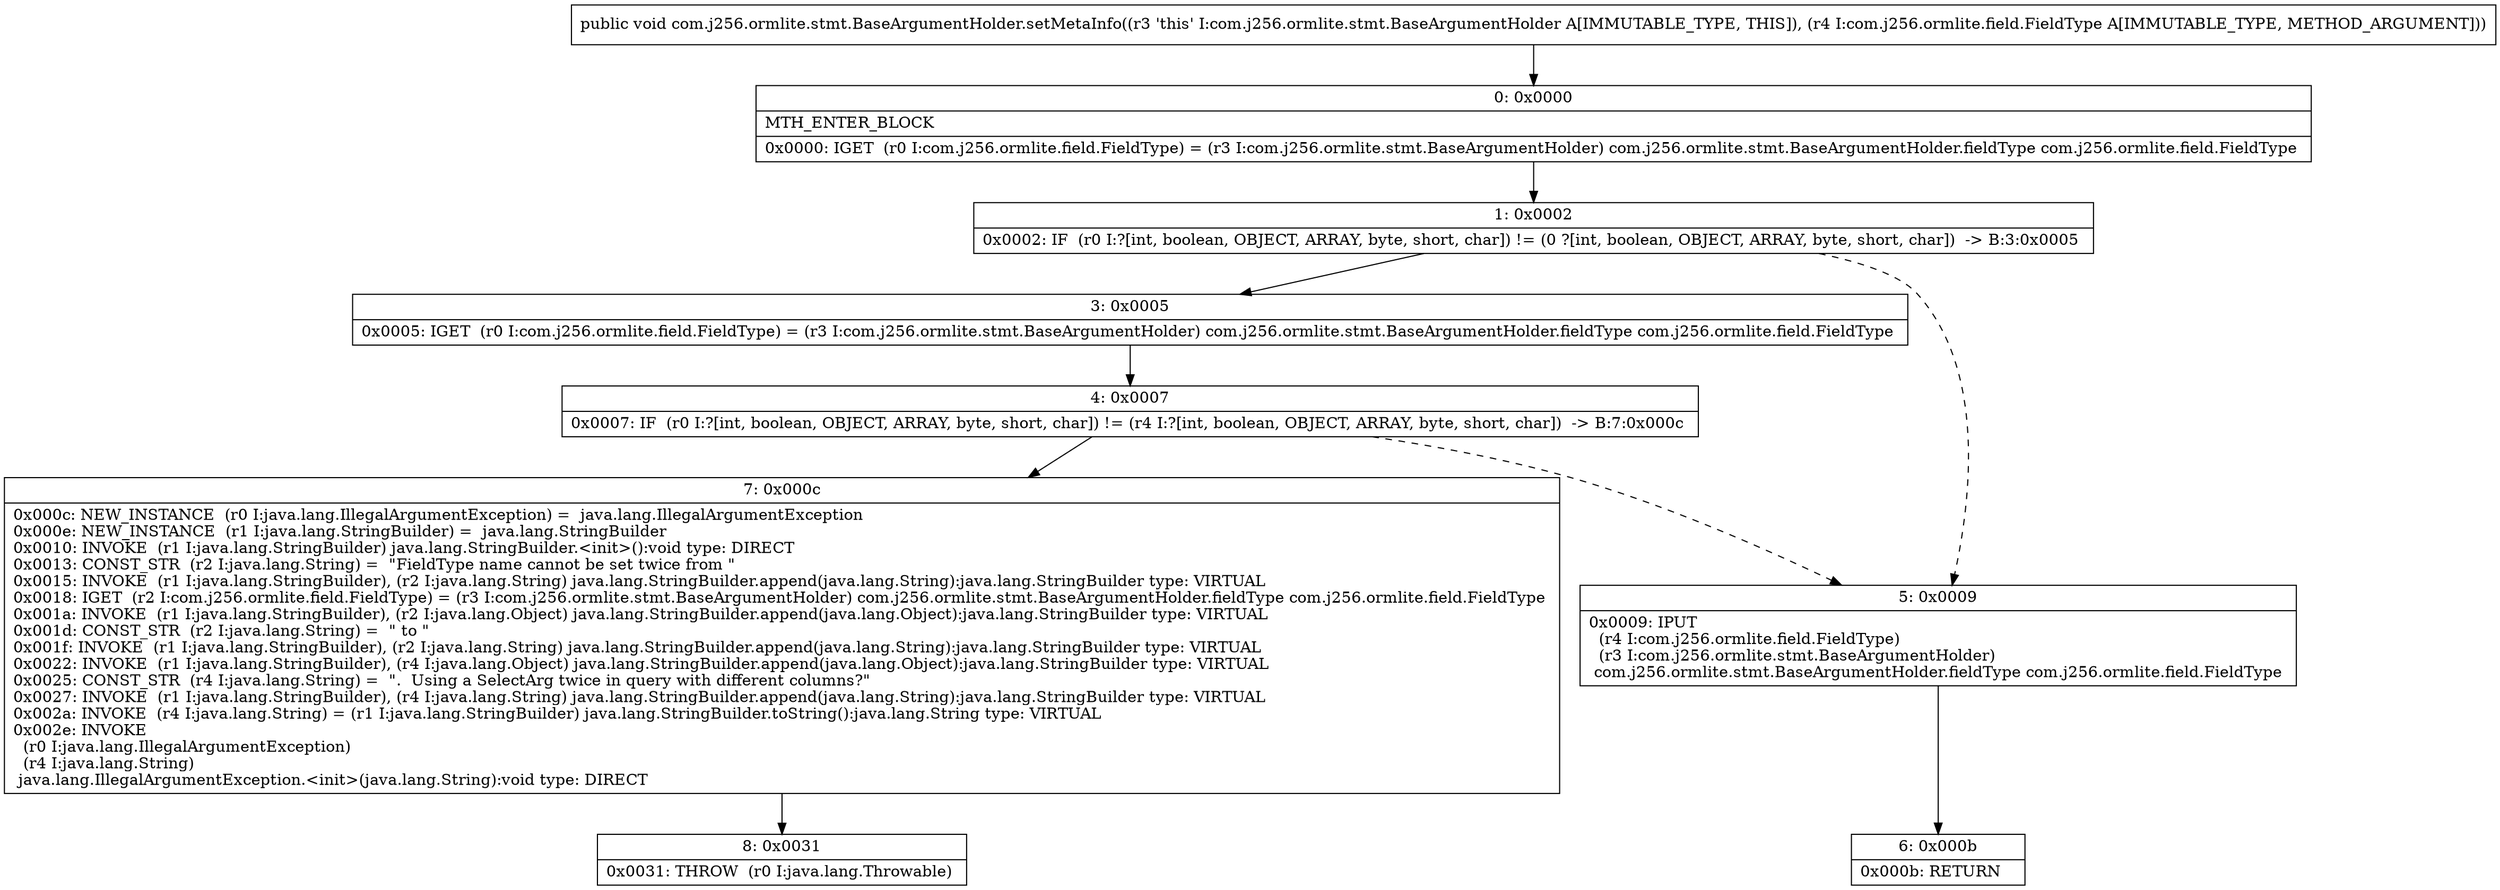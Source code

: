digraph "CFG forcom.j256.ormlite.stmt.BaseArgumentHolder.setMetaInfo(Lcom\/j256\/ormlite\/field\/FieldType;)V" {
Node_0 [shape=record,label="{0\:\ 0x0000|MTH_ENTER_BLOCK\l|0x0000: IGET  (r0 I:com.j256.ormlite.field.FieldType) = (r3 I:com.j256.ormlite.stmt.BaseArgumentHolder) com.j256.ormlite.stmt.BaseArgumentHolder.fieldType com.j256.ormlite.field.FieldType \l}"];
Node_1 [shape=record,label="{1\:\ 0x0002|0x0002: IF  (r0 I:?[int, boolean, OBJECT, ARRAY, byte, short, char]) != (0 ?[int, boolean, OBJECT, ARRAY, byte, short, char])  \-\> B:3:0x0005 \l}"];
Node_3 [shape=record,label="{3\:\ 0x0005|0x0005: IGET  (r0 I:com.j256.ormlite.field.FieldType) = (r3 I:com.j256.ormlite.stmt.BaseArgumentHolder) com.j256.ormlite.stmt.BaseArgumentHolder.fieldType com.j256.ormlite.field.FieldType \l}"];
Node_4 [shape=record,label="{4\:\ 0x0007|0x0007: IF  (r0 I:?[int, boolean, OBJECT, ARRAY, byte, short, char]) != (r4 I:?[int, boolean, OBJECT, ARRAY, byte, short, char])  \-\> B:7:0x000c \l}"];
Node_5 [shape=record,label="{5\:\ 0x0009|0x0009: IPUT  \l  (r4 I:com.j256.ormlite.field.FieldType)\l  (r3 I:com.j256.ormlite.stmt.BaseArgumentHolder)\l com.j256.ormlite.stmt.BaseArgumentHolder.fieldType com.j256.ormlite.field.FieldType \l}"];
Node_6 [shape=record,label="{6\:\ 0x000b|0x000b: RETURN   \l}"];
Node_7 [shape=record,label="{7\:\ 0x000c|0x000c: NEW_INSTANCE  (r0 I:java.lang.IllegalArgumentException) =  java.lang.IllegalArgumentException \l0x000e: NEW_INSTANCE  (r1 I:java.lang.StringBuilder) =  java.lang.StringBuilder \l0x0010: INVOKE  (r1 I:java.lang.StringBuilder) java.lang.StringBuilder.\<init\>():void type: DIRECT \l0x0013: CONST_STR  (r2 I:java.lang.String) =  \"FieldType name cannot be set twice from \" \l0x0015: INVOKE  (r1 I:java.lang.StringBuilder), (r2 I:java.lang.String) java.lang.StringBuilder.append(java.lang.String):java.lang.StringBuilder type: VIRTUAL \l0x0018: IGET  (r2 I:com.j256.ormlite.field.FieldType) = (r3 I:com.j256.ormlite.stmt.BaseArgumentHolder) com.j256.ormlite.stmt.BaseArgumentHolder.fieldType com.j256.ormlite.field.FieldType \l0x001a: INVOKE  (r1 I:java.lang.StringBuilder), (r2 I:java.lang.Object) java.lang.StringBuilder.append(java.lang.Object):java.lang.StringBuilder type: VIRTUAL \l0x001d: CONST_STR  (r2 I:java.lang.String) =  \" to \" \l0x001f: INVOKE  (r1 I:java.lang.StringBuilder), (r2 I:java.lang.String) java.lang.StringBuilder.append(java.lang.String):java.lang.StringBuilder type: VIRTUAL \l0x0022: INVOKE  (r1 I:java.lang.StringBuilder), (r4 I:java.lang.Object) java.lang.StringBuilder.append(java.lang.Object):java.lang.StringBuilder type: VIRTUAL \l0x0025: CONST_STR  (r4 I:java.lang.String) =  \".  Using a SelectArg twice in query with different columns?\" \l0x0027: INVOKE  (r1 I:java.lang.StringBuilder), (r4 I:java.lang.String) java.lang.StringBuilder.append(java.lang.String):java.lang.StringBuilder type: VIRTUAL \l0x002a: INVOKE  (r4 I:java.lang.String) = (r1 I:java.lang.StringBuilder) java.lang.StringBuilder.toString():java.lang.String type: VIRTUAL \l0x002e: INVOKE  \l  (r0 I:java.lang.IllegalArgumentException)\l  (r4 I:java.lang.String)\l java.lang.IllegalArgumentException.\<init\>(java.lang.String):void type: DIRECT \l}"];
Node_8 [shape=record,label="{8\:\ 0x0031|0x0031: THROW  (r0 I:java.lang.Throwable) \l}"];
MethodNode[shape=record,label="{public void com.j256.ormlite.stmt.BaseArgumentHolder.setMetaInfo((r3 'this' I:com.j256.ormlite.stmt.BaseArgumentHolder A[IMMUTABLE_TYPE, THIS]), (r4 I:com.j256.ormlite.field.FieldType A[IMMUTABLE_TYPE, METHOD_ARGUMENT])) }"];
MethodNode -> Node_0;
Node_0 -> Node_1;
Node_1 -> Node_3;
Node_1 -> Node_5[style=dashed];
Node_3 -> Node_4;
Node_4 -> Node_5[style=dashed];
Node_4 -> Node_7;
Node_5 -> Node_6;
Node_7 -> Node_8;
}

